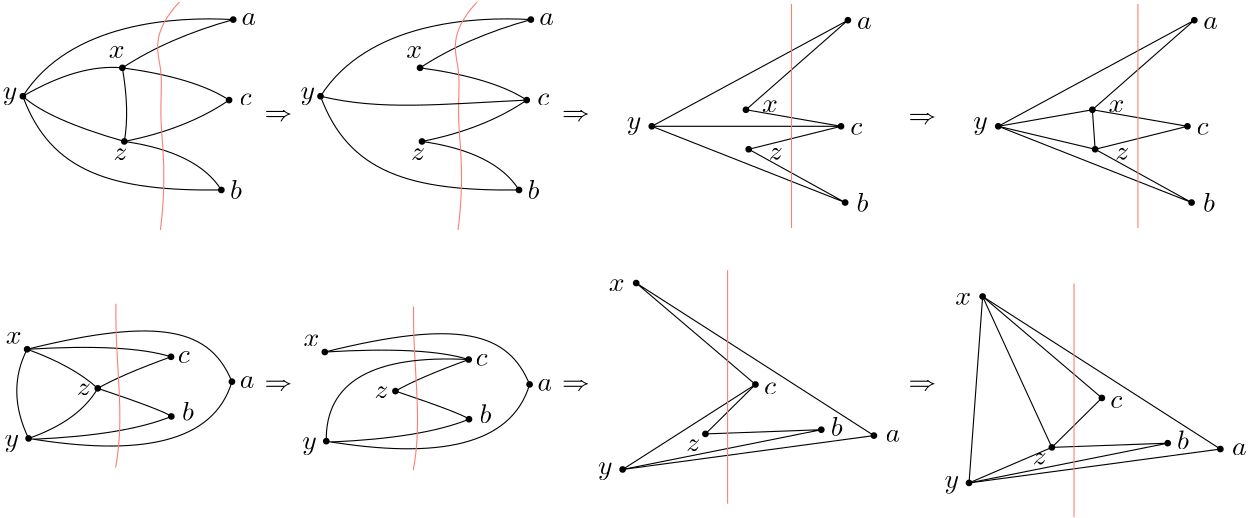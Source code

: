 <?xml version="1.0"?>
<!DOCTYPE ipe SYSTEM "ipe.dtd">
<ipe version="70206" creator="Ipe 7.2.7">
<info created="D:20180428045905" modified="D:20180428065755"/>
<ipestyle name="basic">
<symbol name="arrow/arc(spx)">
<path stroke="sym-stroke" fill="sym-stroke" pen="sym-pen">
0 0 m
-1 0.333 l
-1 -0.333 l
h
</path>
</symbol>
<symbol name="arrow/farc(spx)">
<path stroke="sym-stroke" fill="white" pen="sym-pen">
0 0 m
-1 0.333 l
-1 -0.333 l
h
</path>
</symbol>
<symbol name="arrow/ptarc(spx)">
<path stroke="sym-stroke" fill="sym-stroke" pen="sym-pen">
0 0 m
-1 0.333 l
-0.8 0 l
-1 -0.333 l
h
</path>
</symbol>
<symbol name="arrow/fptarc(spx)">
<path stroke="sym-stroke" fill="white" pen="sym-pen">
0 0 m
-1 0.333 l
-0.8 0 l
-1 -0.333 l
h
</path>
</symbol>
<symbol name="mark/circle(sx)" transformations="translations">
<path fill="sym-stroke">
0.6 0 0 0.6 0 0 e
0.4 0 0 0.4 0 0 e
</path>
</symbol>
<symbol name="mark/disk(sx)" transformations="translations">
<path fill="sym-stroke">
0.6 0 0 0.6 0 0 e
</path>
</symbol>
<symbol name="mark/fdisk(sfx)" transformations="translations">
<group>
<path fill="sym-fill">
0.5 0 0 0.5 0 0 e
</path>
<path fill="sym-stroke" fillrule="eofill">
0.6 0 0 0.6 0 0 e
0.4 0 0 0.4 0 0 e
</path>
</group>
</symbol>
<symbol name="mark/box(sx)" transformations="translations">
<path fill="sym-stroke" fillrule="eofill">
-0.6 -0.6 m
0.6 -0.6 l
0.6 0.6 l
-0.6 0.6 l
h
-0.4 -0.4 m
0.4 -0.4 l
0.4 0.4 l
-0.4 0.4 l
h
</path>
</symbol>
<symbol name="mark/square(sx)" transformations="translations">
<path fill="sym-stroke">
-0.6 -0.6 m
0.6 -0.6 l
0.6 0.6 l
-0.6 0.6 l
h
</path>
</symbol>
<symbol name="mark/fsquare(sfx)" transformations="translations">
<group>
<path fill="sym-fill">
-0.5 -0.5 m
0.5 -0.5 l
0.5 0.5 l
-0.5 0.5 l
h
</path>
<path fill="sym-stroke" fillrule="eofill">
-0.6 -0.6 m
0.6 -0.6 l
0.6 0.6 l
-0.6 0.6 l
h
-0.4 -0.4 m
0.4 -0.4 l
0.4 0.4 l
-0.4 0.4 l
h
</path>
</group>
</symbol>
<symbol name="mark/cross(sx)" transformations="translations">
<group>
<path fill="sym-stroke">
-0.43 -0.57 m
0.57 0.43 l
0.43 0.57 l
-0.57 -0.43 l
h
</path>
<path fill="sym-stroke">
-0.43 0.57 m
0.57 -0.43 l
0.43 -0.57 l
-0.57 0.43 l
h
</path>
</group>
</symbol>
<symbol name="arrow/fnormal(spx)">
<path stroke="sym-stroke" fill="white" pen="sym-pen">
0 0 m
-1 0.333 l
-1 -0.333 l
h
</path>
</symbol>
<symbol name="arrow/pointed(spx)">
<path stroke="sym-stroke" fill="sym-stroke" pen="sym-pen">
0 0 m
-1 0.333 l
-0.8 0 l
-1 -0.333 l
h
</path>
</symbol>
<symbol name="arrow/fpointed(spx)">
<path stroke="sym-stroke" fill="white" pen="sym-pen">
0 0 m
-1 0.333 l
-0.8 0 l
-1 -0.333 l
h
</path>
</symbol>
<symbol name="arrow/linear(spx)">
<path stroke="sym-stroke" pen="sym-pen">
-1 0.333 m
0 0 l
-1 -0.333 l
</path>
</symbol>
<symbol name="arrow/fdouble(spx)">
<path stroke="sym-stroke" fill="white" pen="sym-pen">
0 0 m
-1 0.333 l
-1 -0.333 l
h
-1 0 m
-2 0.333 l
-2 -0.333 l
h
</path>
</symbol>
<symbol name="arrow/double(spx)">
<path stroke="sym-stroke" fill="sym-stroke" pen="sym-pen">
0 0 m
-1 0.333 l
-1 -0.333 l
h
-1 0 m
-2 0.333 l
-2 -0.333 l
h
</path>
</symbol>
<pen name="heavier" value="0.8"/>
<pen name="fat" value="1.2"/>
<pen name="ultrafat" value="2"/>
<symbolsize name="large" value="5"/>
<symbolsize name="small" value="2"/>
<symbolsize name="tiny" value="1.1"/>
<arrowsize name="large" value="10"/>
<arrowsize name="small" value="5"/>
<arrowsize name="tiny" value="3"/>
<color name="red" value="1 0 0"/>
<color name="green" value="0 1 0"/>
<color name="blue" value="0 0 1"/>
<color name="yellow" value="1 1 0"/>
<color name="orange" value="1 0.647 0"/>
<color name="gold" value="1 0.843 0"/>
<color name="purple" value="0.627 0.125 0.941"/>
<color name="gray" value="0.745"/>
<color name="brown" value="0.647 0.165 0.165"/>
<color name="navy" value="0 0 0.502"/>
<color name="pink" value="1 0.753 0.796"/>
<color name="seagreen" value="0.18 0.545 0.341"/>
<color name="turquoise" value="0.251 0.878 0.816"/>
<color name="violet" value="0.933 0.51 0.933"/>
<color name="darkblue" value="0 0 0.545"/>
<color name="darkcyan" value="0 0.545 0.545"/>
<color name="darkgray" value="0.663"/>
<color name="darkgreen" value="0 0.392 0"/>
<color name="darkmagenta" value="0.545 0 0.545"/>
<color name="darkorange" value="1 0.549 0"/>
<color name="darkred" value="0.545 0 0"/>
<color name="lightblue" value="0.678 0.847 0.902"/>
<color name="lightcyan" value="0.878 1 1"/>
<color name="lightgray" value="0.827"/>
<color name="lightgreen" value="0.565 0.933 0.565"/>
<color name="lightyellow" value="1 1 0.878"/>
<dashstyle name="dashed" value="[4] 0"/>
<dashstyle name="dotted" value="[1 3] 0"/>
<dashstyle name="dash dotted" value="[4 2 1 2] 0"/>
<dashstyle name="dash dot dotted" value="[4 2 1 2 1 2] 0"/>
<textsize name="large" value="\large"/>
<textsize name="small" value="\small"/>
<textsize name="tiny" value="\tiny"/>
<textsize name="Large" value="\Large"/>
<textsize name="LARGE" value="\LARGE"/>
<textsize name="huge" value="\huge"/>
<textsize name="Huge" value="\Huge"/>
<textsize name="footnote" value="\footnotesize"/>
<textstyle name="center" begin="\begin{center}" end="\end{center}"/>
<textstyle name="itemize" begin="\begin{itemize}" end="\end{itemize}"/>
<textstyle name="item" begin="\begin{itemize}\item{}" end="\end{itemize}"/>
<gridsize name="4 pts" value="4"/>
<gridsize name="8 pts (~3 mm)" value="8"/>
<gridsize name="16 pts (~6 mm)" value="16"/>
<gridsize name="32 pts (~12 mm)" value="32"/>
<gridsize name="10 pts (~3.5 mm)" value="10"/>
<gridsize name="20 pts (~7 mm)" value="20"/>
<gridsize name="14 pts (~5 mm)" value="14"/>
<gridsize name="28 pts (~10 mm)" value="28"/>
<gridsize name="56 pts (~20 mm)" value="56"/>
<anglesize name="90 deg" value="90"/>
<anglesize name="60 deg" value="60"/>
<anglesize name="45 deg" value="45"/>
<anglesize name="30 deg" value="30"/>
<anglesize name="22.5 deg" value="22.5"/>
<opacity name="10%" value="0.1"/>
<opacity name="30%" value="0.3"/>
<opacity name="50%" value="0.5"/>
<opacity name="75%" value="0.75"/>
<tiling name="falling" angle="-60" step="4" width="1"/>
<tiling name="rising" angle="30" step="4" width="1"/>
</ipestyle>
<ipestyle name="brew">
<color name="aliceblue" value="0.941 0.973 1"/>
<color name="brew1" value="0.552 0.827 0.78"/>
<color name="brew2" value="1 1 0.701"/>
<color name="brew3" value="0.745 0.729 0.854"/>
<color name="brew4" value="0.984 0.501 0.447"/>
<color name="brew5" value="0.501 0.694 0.827"/>
<color name="brew6" value="0.992 0.705 0.384"/>
<color name="brew7" value="0.701 0.87 0.411"/>
<color name="brew8" value="0.988 0.803 0.898"/>
</ipestyle>
<page>
<layer name="alpha"/>
<view layers="alpha" active="alpha"/>
<text layer="alpha" matrix="1 0 0 1 6.99189 -29.8296" transformations="translations" pos="222.121 776.593" stroke="black" type="label" width="9.963" height="3.655" depth="0" halign="center" valign="baseline" style="math">\Rightarrow
</text>
<text matrix="1 0 0 1 114.152 -29.8292" transformations="translations" pos="222.121 776.593" stroke="black" type="label" width="9.963" height="3.655" depth="0" halign="center" valign="baseline" style="math">\Rightarrow
</text>
<text matrix="1 0 0 1 238.869 -30.9459" transformations="translations" pos="222.121 776.593" stroke="black" type="label" width="9.963" height="3.655" depth="0" halign="center" valign="baseline" style="math">\Rightarrow
</text>
<group matrix="1 0 0 1 -6.0947 0">
<group matrix="1 0 0 1 6.39903 43.6193">
<use matrix="0.8 0 0 0.8 127.096 131.041" name="mark/disk(sx)" pos="146.151 726.284" size="small" stroke="black"/>
<use matrix="0.8 0 0 0.8 127.096 131.041" name="mark/disk(sx)" pos="190.937 739.062" size="small" stroke="black"/>
<use matrix="0.8 0 0 0.8 127.096 131.041" name="mark/disk(sx)" pos="191.805 705.938" size="small" stroke="black"/>
<path matrix="0.8 0 0 0.8 127.096 131.041" stroke="black">
146.151 726.284 m
167.365 759.657
215.005 762.262
240.81 760.773 c
</path>
<path matrix="0.8 0 0 0.8 127.096 131.041" stroke="black">
240.81 760.773 m
211.779 752.709
190.937 739.062 c
</path>
<path matrix="0.8 0 0 0.8 127.096 131.041" stroke="black">
190.937 739.062 m
223.689 734.596
238.949 724.547 c
</path>
<path matrix="0.8 0 0 0.8 127.096 131.041" stroke="black">
238.949 724.547 m
219.967 711.521
191.805 705.938 c
</path>
<path matrix="0.8 0 0 0.8 127.096 131.041" stroke="black">
191.805 705.938 m
224.682 701.224
235.475 684.103 c
</path>
<path matrix="0.8 0 0 0.8 127.096 131.041" stroke="black">
235.475 684.103 m
186.223 683.483
158.681 692.043
146.151 726.284 c
</path>
<use matrix="0.8 0 0 0.8 127.096 131.041" name="mark/disk(sx)" pos="240.81 760.773" size="small" stroke="black"/>
<use matrix="0.8 0 0 0.8 127.096 131.041" name="mark/disk(sx)" pos="238.949 724.547" size="small" stroke="black"/>
<use matrix="0.8 0 0 0.8 127.096 131.041" name="mark/disk(sx)" pos="235.475 684.103" size="small" stroke="black"/>
<text matrix="0.8 0 0 0.8 128.784 125.086" transformations="translations" pos="141.561 733.852" stroke="black" type="label" width="5.242" height="4.297" depth="1.93" halign="right" valign="center" style="math">y</text>
<text matrix="0.8 0 0 0.8 127.096 131.041" transformations="translations" pos="188.332 743.529" stroke="black" type="label" width="5.694" height="4.289" depth="0" halign="center" valign="bottom" style="math">x</text>
<text matrix="0.8 0 0 0.8 127.096 133.441" transformations="translations" pos="190.069 699.859" stroke="black" type="label" width="5.071" height="4.289" depth="0" halign="center" valign="top" style="math">z</text>
<text matrix="0.8 0 0 0.8 122.928 133.522" transformations="translations" pos="249.742 757.92" stroke="black" type="label" width="5.266" height="4.289" depth="0" valign="center" style="math">a</text>
<text matrix="0.8 0 0 0.8 124.417 133.225" transformations="translations" pos="242.671 681.622" stroke="black" type="label" width="4.276" height="6.918" depth="0" valign="center" style="math">b</text>
<text matrix="0.8 0 0 0.8 125.508 132.828" transformations="translations" pos="245.648 722.562" stroke="black" type="label" width="4.311" height="4.289" depth="0" valign="center" style="math">c</text>
<path matrix="0.8 0 0 0.8 127.096 131.041" stroke="brew4">
216.618 768.713 m
203.591 754.694
210.291 738.318
206.693 718.096
211.035 689.934
208.057 666.114 c
</path>
<path matrix="0.8 0 0 0.8 16.1556 133.025" stroke="black">
284.827 723.804 m
311.778 717.271
338.438 720.165
377.625 722.067 c
</path>
</group>
<group matrix="1 0 0 1 0 27">
<use matrix="0.84 0 0 0.84 128.569 106.766" name="mark/disk(sx)" pos="146.895 630.757" size="small" stroke="black"/>
<use matrix="0.84 0 0 0.84 128.569 106.766" name="mark/disk(sx)" pos="147.515 592.546" size="small" stroke="black"/>
<use matrix="0.84 0 0 0.84 128.569 106.766" name="mark/disk(sx)" pos="177.166 614.008" size="small" stroke="black"/>
<text matrix="0.84 0 0 0.84 131.071 24.3345" transformations="translations" pos="141.561 733.852" stroke="black" type="label" width="5.694" height="4.289" depth="0" halign="right" valign="center" style="math">x</text>
<text matrix="0.84 0 0 0.84 130.133 -13.7031" transformations="translations" pos="141.561 733.852" stroke="black" type="label" width="5.242" height="4.297" depth="1.93" halign="right" valign="center" style="math">y</text>
<path matrix="0.84 0 0 0.84 128.569 106.766" stroke="black">
146.895 630.757 m
190.069 633.362
208.554 627.531 c
</path>
<path matrix="0.84 0 0 0.84 128.569 106.766" stroke="black">
208.554 627.531 m
187.226 619.822
177.166 614.008 c
</path>
<path matrix="0.84 0 0 0.84 128.569 106.766" stroke="black">
177.166 614.008 m
205.727 604.405
208.682 601.964 c
</path>
<path matrix="0.84 0 0 0.84 128.569 106.766" stroke="black">
208.682 601.964 m
188.898 593.919
149.726 592.204 c
</path>
<path matrix="0.84 0 0 0.84 128.569 106.766" stroke="black">
146.895 630.757 m
204.989 645.225
225.433 639.158
234.665 616.868 c
</path>
<path matrix="0.84 0 0 0.84 128.569 106.766" stroke="black">
234.665 616.868 m
226.752 590.357
194.965 584.686
147.515 592.546 c
</path>
<use matrix="0.84 0 0 0.84 128.569 106.766" name="mark/disk(sx)" pos="234.665 616.868" size="small" stroke="black"/>
<use matrix="0.84 0 0 0.84 128.569 106.766" name="mark/disk(sx)" pos="208.554 627.531" size="small" stroke="black"/>
<use matrix="0.84 0 0 0.84 128.569 106.766" name="mark/disk(sx)" pos="208.682 601.964" size="small" stroke="black"/>
<path matrix="0.84 0 0 0.84 128.569 106.766" stroke="brew4">
184.941 650.237 m
184.546 622.803
189.03 602.755
184.809 580.07 c
</path>
<text matrix="0.84 0 0 0.84 130.249 108.446" transformations="translations" pos="172.187 611.504" stroke="black" type="label" width="5.071" height="4.289" depth="0" halign="right" valign="center" style="math">z</text>
<text matrix="0.84 0 0 0.84 118.725 -11.8583" transformations="translations" pos="249.742 757.92" stroke="black" type="label" width="5.266" height="4.289" depth="0" valign="center" style="math">a</text>
<text matrix="0.84 0 0 0.84 96.439 -2.88226" transformations="translations" pos="249.742 757.92" stroke="black" type="label" width="4.311" height="4.289" depth="0" valign="center" style="math">c</text>
<text matrix="0.84 0 0 0.84 128.569 106.766" transformations="translations" pos="213.211 600.204" stroke="black" type="label" width="4.276" height="6.918" depth="0" valign="baseline" style="math">b</text>
<path matrix="0.8 0 0 0.8 16.1556 133.025" stroke="black">
295.408 589.349 m
294.757 629.47
359.499 626.083 c
</path>
</group>
</group>
<group matrix="1 0 0 1 -5.11911 0">
<group matrix="1 0 0 1 0.281663 36.2019">
<path matrix="0.8 0 0 0.8 16.1556 133.025" stroke="black">
440.326 719.545 m
528.575 767.285 l
482.694 726.985 l
525.475 719.545 l
483.934 709.211 l
527.335 685.237 l
440.326 719.545 l
</path>
<path matrix="0.8 0 0 0.8 16.1556 133.025" stroke="black">
440.326 719.545 m
525.475 719.545 l
</path>
<use matrix="0.8 0 0 0.8 16.1556 133.025" name="mark/disk(sx)" pos="440.326 719.545" size="small" stroke="black"/>
<use matrix="0.8 0 0 0.8 16.1556 133.025" name="mark/disk(sx)" pos="528.575 767.285" size="small" stroke="black"/>
<use matrix="0.8 0 0 0.8 16.1556 133.025" name="mark/disk(sx)" pos="482.694 726.985" size="small" stroke="black"/>
<use matrix="0.8 0 0 0.8 16.1556 133.025" name="mark/disk(sx)" pos="525.475 719.545" size="small" stroke="black"/>
<use matrix="0.8 0 0 0.8 16.1556 133.025" name="mark/disk(sx)" pos="483.934 709.211" size="small" stroke="black"/>
<use matrix="0.8 0 0 0.8 16.1556 133.025" name="mark/disk(sx)" pos="527.335 685.237" size="small" stroke="black"/>
<text matrix="0.8 0 0 0.8 251.401 121.743" transformations="translations" pos="141.561 733.852" stroke="black" type="label" width="5.242" height="4.297" depth="1.93" halign="right" valign="center" style="math">y</text>
<text matrix="0.8 0 0 0.8 258.481 138.866" transformations="translations" pos="190.069 699.859" stroke="black" type="label" width="5.071" height="4.289" depth="0" valign="center" style="math">z</text>
<text matrix="0.8 0 0 0.8 256.075 155.986" transformations="translations" pos="190.069 699.859" stroke="black" type="label" width="5.694" height="4.289" depth="0" valign="center" style="math">x</text>
<text matrix="0.8 0 0 0.8 242.471 139.54" transformations="translations" pos="249.742 757.92" stroke="black" type="label" width="5.266" height="4.289" depth="0" valign="center" style="math">a</text>
<text matrix="0.8 0 0 0.8 243.312 129.753" transformations="translations" pos="245.648 722.562" stroke="black" type="label" width="4.311" height="4.289" depth="0" valign="center" style="math">c</text>
<text matrix="0.8 0 0 0.8 247.97 136.033" transformations="translations" pos="242.671 681.622" stroke="black" type="label" width="4.276" height="6.918" depth="0" valign="center" style="math">b</text>
<path stroke="brew4">
418.711 752.73 m
418.711 672.049 l
</path>
</group>
<group matrix="1 0 0 1 0 27">
<path stroke="black">
358.195 594.326 m
448.664 606.52 l
363.084 661.436 l
406.014 624.918 l
406.014 624.918 l
h
</path>
<use name="mark/disk(sx)" pos="363.084 661.436" size="small" stroke="black"/>
<use name="mark/disk(sx)" pos="358.195 594.326" size="small" stroke="black"/>
<use name="mark/disk(sx)" pos="406.014 624.918" size="small" stroke="black"/>
<use name="mark/disk(sx)" pos="448.664 606.52" size="small" stroke="black"/>
<path stroke="black">
358.195 594.326 m
429.72 608.635 l
388.01 607.124 l
406.014 624.918 l
</path>
<use name="mark/disk(sx)" pos="388.01 607.124" size="small" stroke="black"/>
<use name="mark/disk(sx)" pos="429.72 608.635" size="small" stroke="black"/>
<text matrix="0.84 0 0 0.84 243.078 -30.1859" transformations="translations" pos="249.742 757.92" stroke="black" type="label" width="5.266" height="4.289" depth="0" valign="center" style="math">a</text>
<text matrix="0.84 0 0 0.84 241.532 89.3948" transformations="translations" pos="172.187 611.504" stroke="black" type="label" width="5.071" height="4.289" depth="0" halign="right" valign="center" style="math">z</text>
<text matrix="0.84 0 0 0.84 235.705 -22.6392" transformations="translations" pos="141.561 733.852" stroke="black" type="label" width="5.242" height="4.297" depth="1.93" halign="right" valign="center" style="math">y</text>
<text matrix="0.84 0 0 0.84 239.975 44.1761" transformations="translations" pos="141.561 733.852" stroke="black" type="label" width="5.694" height="4.289" depth="0" halign="right" valign="center" style="math">x</text>
<text matrix="0.84 0 0 0.84 199.284 -13.1823" transformations="translations" pos="249.742 757.92" stroke="black" type="label" width="4.311" height="4.289" depth="0" valign="center" style="math">c</text>
<text matrix="0.84 0 0 0.84 253.982 102.222" transformations="translations" pos="213.211 600.204" stroke="black" type="label" width="4.276" height="6.918" depth="0" valign="baseline" style="math">b</text>
<path stroke="brew4">
395.984 666.083 m
395.984 581.993 l
</path>
</group>
</group>
<group matrix="1 0 0 1 9.16154 0">
<group matrix="1 0 0 1 0 39.1446">
<path matrix="0.8 0 0 0.8 126.873 130.083" stroke="black">
440.326 719.545 m
528.575 767.285 l
482.694 726.985 l
525.475 719.545 l
483.934 709.211 l
527.335 685.237 l
440.326 719.545 l
</path>
<use matrix="0.8 0 0 0.8 126.873 130.083" name="mark/disk(sx)" pos="440.326 719.545" size="small" stroke="black"/>
<use matrix="0.8 0 0 0.8 126.873 130.083" name="mark/disk(sx)" pos="528.575 767.285" size="small" stroke="black"/>
<use matrix="0.8 0 0 0.8 126.873 130.083" name="mark/disk(sx)" pos="482.694 726.985" size="small" stroke="black"/>
<use matrix="0.8 0 0 0.8 126.873 130.083" name="mark/disk(sx)" pos="525.475 719.545" size="small" stroke="black"/>
<use matrix="0.8 0 0 0.8 126.873 130.083" name="mark/disk(sx)" pos="483.934 709.211" size="small" stroke="black"/>
<use matrix="0.8 0 0 0.8 126.873 130.083" name="mark/disk(sx)" pos="527.335 685.237" size="small" stroke="black"/>
<text matrix="0.8 0 0 0.8 362.119 118.801" transformations="translations" pos="141.561 733.852" stroke="black" type="label" width="5.242" height="4.297" depth="1.93" halign="right" valign="center" style="math">y</text>
<text matrix="0.8 0 0 0.8 369.199 135.923" transformations="translations" pos="190.069 699.859" stroke="black" type="label" width="5.071" height="4.289" depth="0" valign="center" style="math">z</text>
<text matrix="0.8 0 0 0.8 366.793 153.044" transformations="translations" pos="190.069 699.859" stroke="black" type="label" width="5.694" height="4.289" depth="0" valign="center" style="math">x</text>
<text matrix="0.8 0 0 0.8 353.188 136.598" transformations="translations" pos="249.742 757.92" stroke="black" type="label" width="5.266" height="4.289" depth="0" valign="center" style="math">a</text>
<text matrix="0.8 0 0 0.8 354.03 126.81" transformations="translations" pos="245.648 722.562" stroke="black" type="label" width="4.311" height="4.289" depth="0" valign="center" style="math">c</text>
<text matrix="0.8 0 0 0.8 358.688 133.091" transformations="translations" pos="242.671 681.622" stroke="black" type="label" width="4.276" height="6.918" depth="0" valign="center" style="math">b</text>
<path matrix="1 0 0 1 -50.5446 -1.47087" stroke="black">
529.678 707.19 m
564.565 698.923 l
</path>
<path matrix="1 0 0 1 -50.5446 -1.47087" stroke="black">
564.565 698.923 m
563.573 713.142 l
</path>
<path matrix="1 0 0 1 -50.5446 -1.47087" stroke="black">
563.573 713.142 m
529.678 707.19 l
</path>
<path matrix="1 0 0 1 110.718 -2.94277" stroke="brew4">
418.711 752.73 m
418.711 672.049 l
</path>
</group>
<group matrix="1 0 0 1 -13.6151 27">
<use matrix="1 0 0 1 124.051 -4.84712" name="mark/disk(sx)" pos="363.084 661.436" size="small" stroke="black"/>
<use matrix="1 0 0 1 124.051 -4.84712" name="mark/disk(sx)" pos="358.195 594.326" size="small" stroke="black"/>
<use matrix="1 0 0 1 124.051 -4.84712" name="mark/disk(sx)" pos="406.014 624.918" size="small" stroke="black"/>
<use matrix="1 0 0 1 124.051 -4.84712" name="mark/disk(sx)" pos="448.664 606.52" size="small" stroke="black"/>
<path matrix="1 0 0 1 124.051 -4.84712" stroke="black">
358.195 594.326 m
429.72 608.635 l
388.01 607.124 l
406.014 624.918 l
</path>
<use matrix="1 0 0 1 124.051 -4.84712" name="mark/disk(sx)" pos="388.01 607.124" size="small" stroke="black"/>
<use matrix="1 0 0 1 124.051 -4.84712" name="mark/disk(sx)" pos="429.72 608.635" size="small" stroke="black"/>
<text matrix="0.84 0 0 0.84 367.129 -35.033" transformations="translations" pos="249.742 757.92" stroke="black" type="label" width="5.266" height="4.289" depth="0" valign="center" style="math">a</text>
<text matrix="0.84 0 0 0.84 365.583 84.5477" transformations="translations" pos="172.187 611.504" stroke="black" type="label" width="5.071" height="4.289" depth="0" halign="right" valign="center" style="math">z</text>
<text matrix="0.84 0 0 0.84 359.756 -27.4863" transformations="translations" pos="141.561 733.852" stroke="black" type="label" width="5.242" height="4.297" depth="1.93" halign="right" valign="center" style="math">y</text>
<text matrix="0.84 0 0 0.84 364.026 39.329" transformations="translations" pos="141.561 733.852" stroke="black" type="label" width="5.694" height="4.289" depth="0" halign="right" valign="center" style="math">x</text>
<text matrix="0.84 0 0 0.84 323.335 -18.0294" transformations="translations" pos="249.742 757.92" stroke="black" type="label" width="4.311" height="4.289" depth="0" valign="center" style="math">c</text>
<text matrix="0.84 0 0 0.84 378.033 97.3749" transformations="translations" pos="213.211 600.204" stroke="black" type="label" width="4.276" height="6.918" depth="0" valign="baseline" style="math">b</text>
<path stroke="black">
487.135 656.589 m
572.715 601.673 l
</path>
<path stroke="black">
572.715 601.673 m
482.246 589.479 l
</path>
<path stroke="black">
482.246 589.479 m
512.061 602.277 l
</path>
<path stroke="black">
512.061 602.277 m
487.135 656.589 l
</path>
<path stroke="black">
487.135 656.589 m
482.246 589.479 l
</path>
<path stroke="black">
530.065 620.071 m
487.135 656.589 l
</path>
<path matrix="1 0 0 1 124.051 -4.84712" stroke="brew4">
395.984 666.083 m
395.984 581.993 l
</path>
</group>
</group>
<text matrix="1 0 0 1 6.992 -126.934" transformations="translations" pos="222.121 776.593" stroke="black" type="label" width="9.963" height="3.655" depth="0" halign="center" valign="baseline" style="math">\Rightarrow
</text>
<text matrix="1 0 0 1 114.152 -126.934" transformations="translations" pos="222.121 776.593" stroke="black" type="label" width="9.963" height="3.655" depth="0" halign="center" valign="baseline" style="math">\Rightarrow
</text>
<text matrix="1 0 0 1 238.869 -126.934" transformations="translations" pos="222.121 776.593" stroke="black" type="label" width="9.963" height="3.655" depth="0" halign="center" valign="baseline" style="math">\Rightarrow
</text>
<group matrix="1 0 0 1 4.08493 41.6351">
<use matrix="0.8 0 0 0.8 16.1556 133.025" name="mark/disk(sx)" pos="146.151 726.284" size="small" stroke="black"/>
<use matrix="0.8 0 0 0.8 16.1556 133.025" name="mark/disk(sx)" pos="190.937 739.062" size="small" stroke="black"/>
<use matrix="0.8 0 0 0.8 16.1556 133.025" name="mark/disk(sx)" pos="191.805 705.938" size="small" stroke="black"/>
<path matrix="0.8 0 0 0.8 16.1556 133.025" stroke="black">
146.151 726.284 m
167.365 759.657
215.005 762.262
240.81 760.773 c
</path>
<path matrix="0.8 0 0 0.8 16.1556 133.025" stroke="black">
240.81 760.773 m
211.779 752.709
190.937 739.062 c
</path>
<path matrix="0.8 0 0 0.8 16.1556 133.025" stroke="black">
190.937 739.062 m
223.689 734.596
238.949 724.547 c
</path>
<path matrix="0.8 0 0 0.8 16.1556 133.025" stroke="black">
238.949 724.547 m
219.967 711.521
191.805 705.938 c
</path>
<path matrix="0.8 0 0 0.8 16.1556 133.025" stroke="black">
191.805 705.938 m
224.682 701.224
235.475 684.103 c
</path>
<path matrix="0.8 0 0 0.8 16.1556 133.025" stroke="black">
235.475 684.103 m
186.223 683.483
158.681 692.043
146.151 726.284 c
</path>
<path matrix="0.8 0 0 0.8 16.1556 133.025" stroke="black">
146.151 726.284 m
157.316 715.863
191.805 705.938 c
</path>
<path matrix="0.8 0 0 0.8 16.1556 133.025" stroke="black">
191.805 705.938 m
194.287 719.709
190.937 739.062 c
</path>
<path matrix="0.8 0 0 0.8 16.1556 133.025" stroke="black">
190.937 739.062 m
171.335 740.923
146.151 726.284 c
</path>
<use matrix="0.8 0 0 0.8 16.1556 133.025" name="mark/disk(sx)" pos="240.81 760.773" size="small" stroke="black"/>
<use matrix="0.8 0 0 0.8 16.1556 133.025" name="mark/disk(sx)" pos="238.949 724.547" size="small" stroke="black"/>
<use matrix="0.8 0 0 0.8 16.1556 133.025" name="mark/disk(sx)" pos="235.475 684.103" size="small" stroke="black"/>
<text matrix="0.8 0 0 0.8 17.8428 127.07" transformations="translations" pos="141.561 733.852" stroke="black" type="label" width="5.242" height="4.297" depth="1.93" halign="right" valign="center" style="math">y</text>
<text matrix="0.8 0 0 0.8 16.1556 133.025" transformations="translations" pos="188.332 743.529" stroke="black" type="label" width="5.694" height="4.289" depth="0" halign="center" valign="bottom" style="math">x</text>
<text matrix="0.8 0 0 0.8 16.1556 135.425" transformations="translations" pos="190.069 699.859" stroke="black" type="label" width="5.071" height="4.289" depth="0" halign="center" valign="top" style="math">z</text>
<text matrix="0.8 0 0 0.8 11.9871 135.507" transformations="translations" pos="249.742 757.92" stroke="black" type="label" width="5.266" height="4.289" depth="0" valign="center" style="math">a</text>
<text matrix="0.8 0 0 0.8 13.4759 135.209" transformations="translations" pos="242.671 681.622" stroke="black" type="label" width="4.276" height="6.918" depth="0" valign="center" style="math">b</text>
<text matrix="0.8 0 0 0.8 14.5676 134.812" transformations="translations" pos="245.648 722.562" stroke="black" type="label" width="4.311" height="4.289" depth="0" valign="center" style="math">c</text>
<path matrix="0.8 0 0 0.8 16.1556 133.025" stroke="brew4">
216.618 768.713 m
203.591 754.694
210.291 738.318
206.693 718.096
211.035 689.934
208.057 666.114 c
</path>
</group>
<group matrix="1 0 0 1 0 27">
<use matrix="0.84 0 0 0.84 15.3143 107.758" name="mark/disk(sx)" pos="146.895 630.757" size="small" stroke="black"/>
<use matrix="0.84 0 0 0.84 15.3143 107.758" name="mark/disk(sx)" pos="147.515 592.546" size="small" stroke="black"/>
<use matrix="0.84 0 0 0.84 15.3143 107.758" name="mark/disk(sx)" pos="177.166 614.008" size="small" stroke="black"/>
<path matrix="0.84 0 0 0.84 15.3143 107.758" stroke="black">
146.895 630.757 m
137.715 612.892
147.515 592.546 c
</path>
<path matrix="0.84 0 0 0.84 15.3143 107.758" stroke="black">
147.515 592.546 m
168.978 599.99
177.166 614.008 c
</path>
<path matrix="0.84 0 0 0.84 15.3143 107.758" stroke="black">
177.166 614.008 m
166.497 623.685
146.895 630.757 c
</path>
<text matrix="0.84 0 0 0.84 17.8158 25.3265" transformations="translations" pos="141.561 733.852" stroke="black" type="label" width="5.694" height="4.289" depth="0" halign="right" valign="center" style="math">x</text>
<text matrix="0.84 0 0 0.84 16.8779 -12.7107" transformations="translations" pos="141.561 733.852" stroke="black" type="label" width="5.242" height="4.297" depth="1.93" halign="right" valign="center" style="math">y</text>
<path matrix="0.84 0 0 0.84 15.3143 107.758" stroke="black">
146.895 630.757 m
190.069 633.362
208.554 627.531 c
</path>
<path matrix="0.84 0 0 0.84 15.3143 107.758" stroke="black">
208.554 627.531 m
187.226 619.822
177.166 614.008 c
</path>
<path matrix="0.84 0 0 0.84 15.3143 107.758" stroke="black">
177.166 614.008 m
205.727 604.405
208.682 601.964 c
</path>
<path matrix="0.84 0 0 0.84 15.3143 107.758" stroke="black">
208.682 601.964 m
188.898 593.919
149.726 592.204 c
</path>
<path matrix="0.84 0 0 0.84 15.3143 107.758" stroke="black">
146.895 630.757 m
204.989 645.225
225.433 639.158
234.665 616.868 c
</path>
<path matrix="0.84 0 0 0.84 15.3143 107.758" stroke="black">
234.665 616.868 m
226.752 590.357
194.965 584.686
147.515 592.546 c
</path>
<use matrix="0.84 0 0 0.84 15.3143 107.758" name="mark/disk(sx)" pos="234.665 616.868" size="small" stroke="black"/>
<use matrix="0.84 0 0 0.84 15.3143 107.758" name="mark/disk(sx)" pos="208.554 627.531" size="small" stroke="black"/>
<use matrix="0.84 0 0 0.84 15.3143 107.758" name="mark/disk(sx)" pos="208.682 601.964" size="small" stroke="black"/>
<path matrix="0.84 0 0 0.84 15.3143 107.758" stroke="brew4">
184.941 650.237 m
184.546 622.803
189.03 602.755
184.809 580.07 c
</path>
<text matrix="0.84 0 0 0.84 16.9943 109.438" transformations="translations" pos="172.187 611.504" stroke="black" type="label" width="5.071" height="4.289" depth="0" halign="right" valign="center" style="math">z</text>
<text matrix="0.84 0 0 0.84 5.46955 -10.8658" transformations="translations" pos="249.742 757.92" stroke="black" type="label" width="5.266" height="4.289" depth="0" valign="center" style="math">a</text>
<text matrix="0.84 0 0 0.84 -16.816 -1.88971" transformations="translations" pos="249.742 757.92" stroke="black" type="label" width="4.311" height="4.289" depth="0" valign="center" style="math">c</text>
<text matrix="0.84 0 0 0.84 15.3143 107.758" transformations="translations" pos="213.211 600.204" stroke="black" type="label" width="4.276" height="6.918" depth="0" valign="baseline" style="math">b</text>
</group>
</page>
</ipe>
